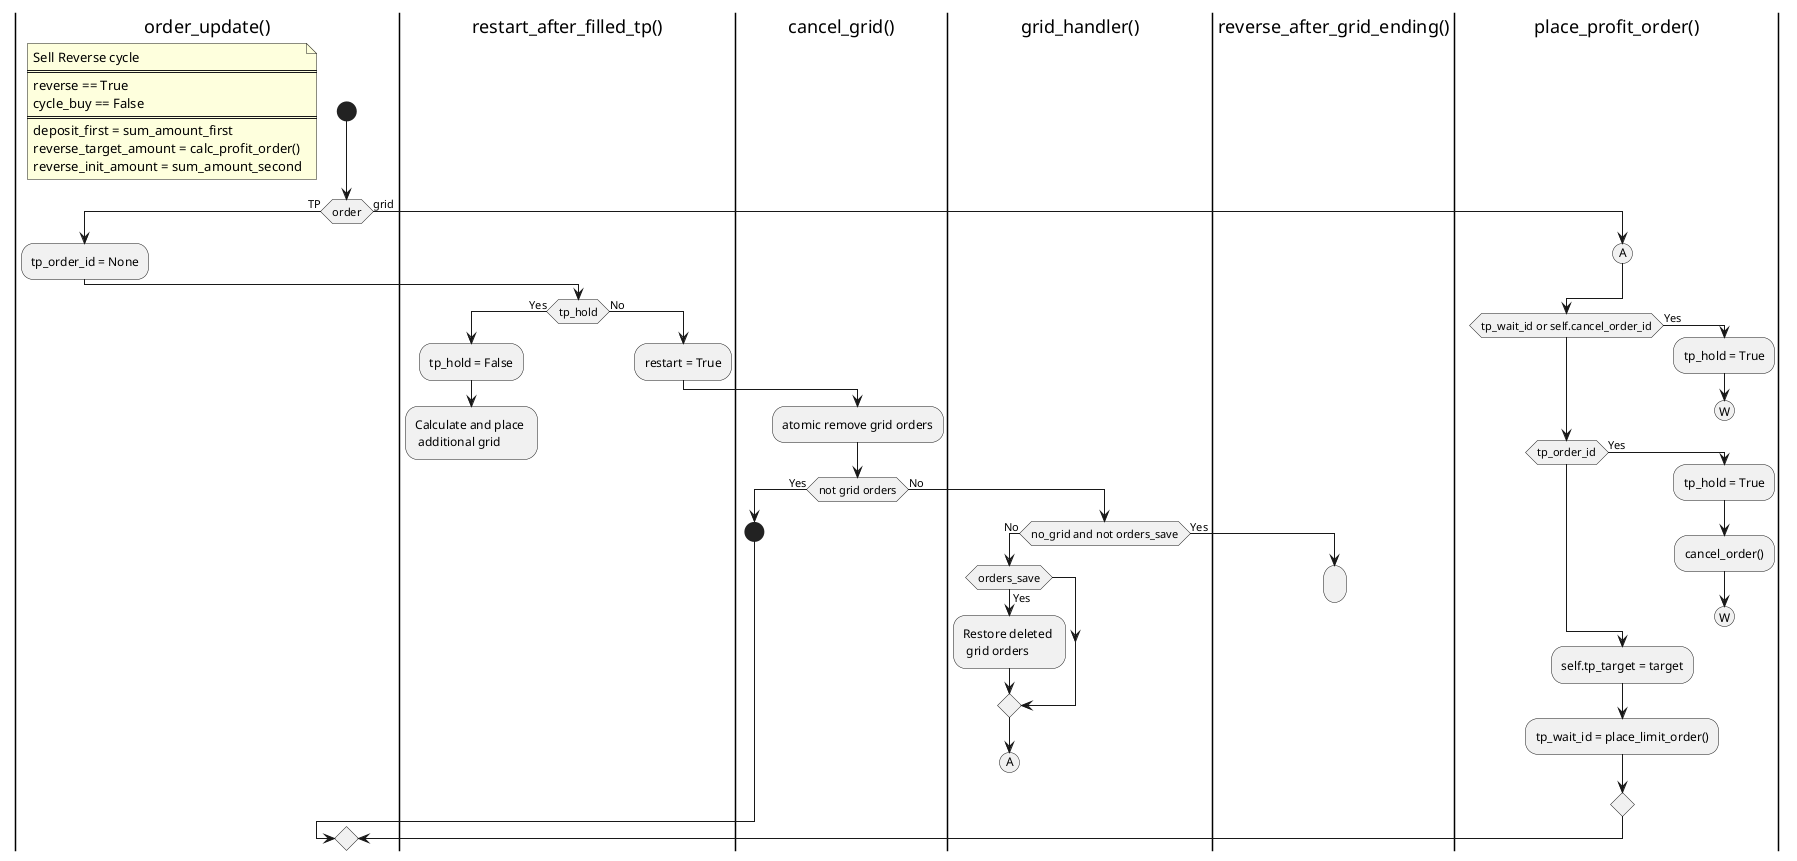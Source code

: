 @startuml
|order_update()|
start
floating note left
  Sell Reverse cycle
  ====
  reverse == True
  cycle_buy == False
  ====
  deposit_first = sum_amount_first
  reverse_target_amount = calc_profit_order()
  reverse_init_amount = sum_amount_second
end note

if (order) then (TP)
  :tp_order_id = None;
  |restart_after_filled_tp()|
  if (tp_hold) then (Yes)
    :tp_hold = False;
    :Calculate and place \n additional grid;
    kill
  else (No)
    :restart = True;
    |cancel_grid()|
    :atomic remove grid orders;
    if (not grid orders) then (Yes)
      start
    else (No)
      |grid_handler()|
      if (no_grid and not orders_save) then (No)
        if (orders_save) then (Yes)
          :Restore deleted \n grid orders;
        endif
        (A)
        kill
      else (Yes)
        |reverse_after_grid_ending()|
        :;
        kill
      endif
    endif
  endif
else (grid)
  |place_profit_order()|
  (A)
  !pragma useVerticalIf on
  if (tp_wait_id or self.cancel_order_id) then (Yes)
    :tp_hold = True;
    (W)
    kill
  elseif (tp_order_id) then (Yes)
    :tp_hold = True;
    :cancel_order();
    (W)
    kill
  else
    :self.tp_target = target;
    :tp_wait_id = place_limit_order();
  endif

@enduml
